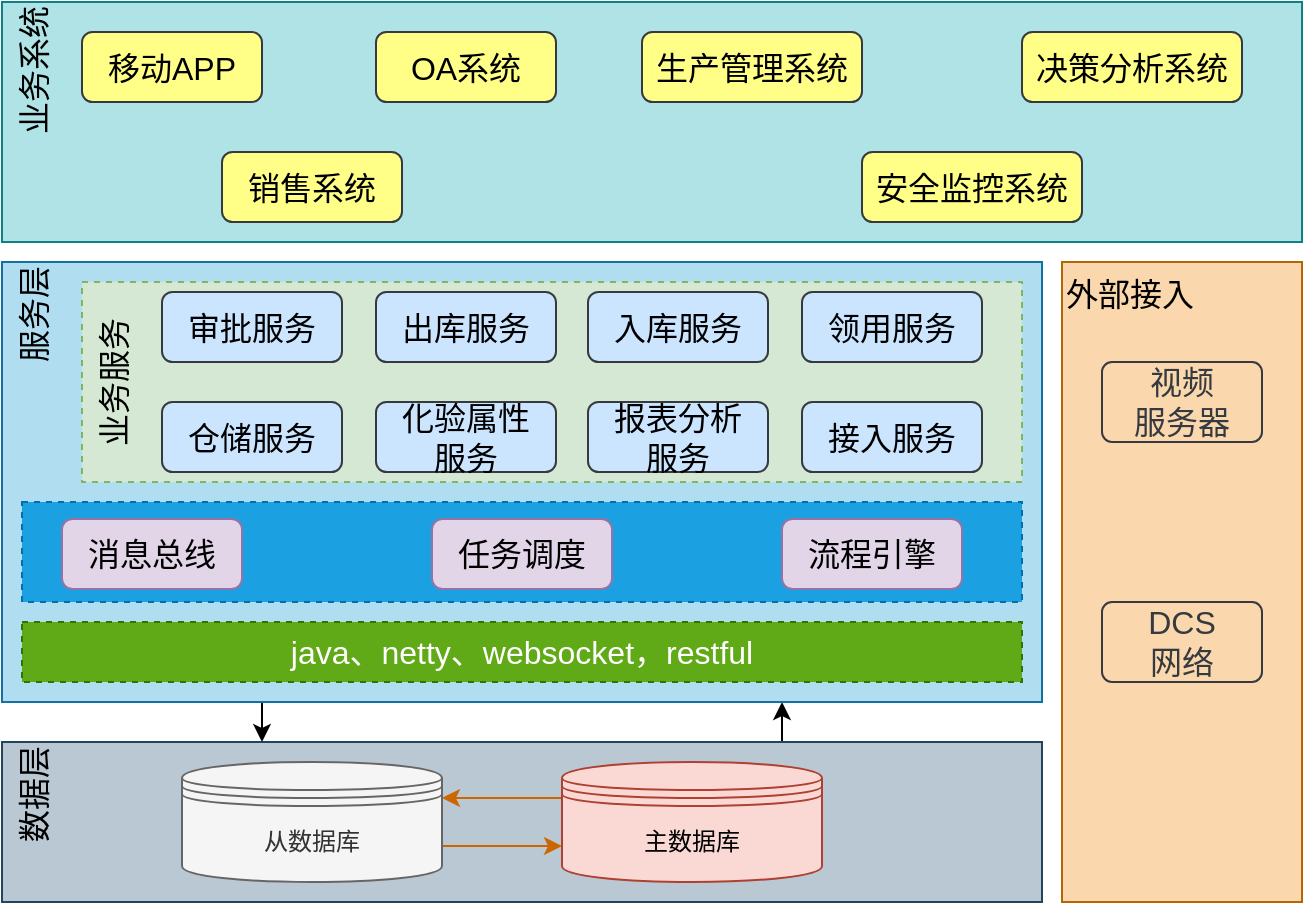 <mxfile version="14.0.4" type="github">
  <diagram id="exG9gQIjR2Y7QJdHkbR8" name="软件架构图">
    <mxGraphModel dx="1038" dy="631" grid="0" gridSize="10" guides="1" tooltips="1" connect="1" arrows="1" fold="1" page="1" pageScale="1" pageWidth="827" pageHeight="1169" math="0" shadow="0">
      <root>
        <mxCell id="0" />
        <mxCell id="1" parent="0" />
        <mxCell id="6MPSQJxafFlT02jxOnF5-15" style="edgeStyle=orthogonalEdgeStyle;rounded=0;orthogonalLoop=1;jettySize=auto;html=1;exitX=0.75;exitY=0;exitDx=0;exitDy=0;entryX=0.75;entryY=1;entryDx=0;entryDy=0;fontSize=16;" parent="1" source="6MPSQJxafFlT02jxOnF5-7" target="6MPSQJxafFlT02jxOnF5-10" edge="1">
          <mxGeometry relative="1" as="geometry" />
        </mxCell>
        <mxCell id="6MPSQJxafFlT02jxOnF5-7" value="数据层" style="rounded=0;whiteSpace=wrap;html=1;align=right;horizontal=0;verticalAlign=top;fontSize=16;fillColor=#bac8d3;strokeColor=#23445d;" parent="1" vertex="1">
          <mxGeometry x="80" y="600" width="520" height="80" as="geometry" />
        </mxCell>
        <mxCell id="6MPSQJxafFlT02jxOnF5-11" style="edgeStyle=orthogonalEdgeStyle;rounded=0;orthogonalLoop=1;jettySize=auto;html=1;exitX=0;exitY=0.3;exitDx=0;exitDy=0;entryX=1;entryY=0.3;entryDx=0;entryDy=0;fontSize=16;strokeColor=#CC6600;" parent="1" source="6MPSQJxafFlT02jxOnF5-3" target="6MPSQJxafFlT02jxOnF5-4" edge="1">
          <mxGeometry relative="1" as="geometry" />
        </mxCell>
        <mxCell id="6MPSQJxafFlT02jxOnF5-3" value="主数据库" style="shape=datastore;whiteSpace=wrap;html=1;fillColor=#fad9d5;strokeColor=#ae4132;" parent="1" vertex="1">
          <mxGeometry x="360" y="610" width="130" height="60" as="geometry" />
        </mxCell>
        <mxCell id="6MPSQJxafFlT02jxOnF5-12" style="edgeStyle=orthogonalEdgeStyle;rounded=0;orthogonalLoop=1;jettySize=auto;html=1;exitX=1;exitY=0.7;exitDx=0;exitDy=0;entryX=0;entryY=0.7;entryDx=0;entryDy=0;fontSize=16;strokeColor=#CC6600;" parent="1" source="6MPSQJxafFlT02jxOnF5-4" target="6MPSQJxafFlT02jxOnF5-3" edge="1">
          <mxGeometry relative="1" as="geometry" />
        </mxCell>
        <mxCell id="6MPSQJxafFlT02jxOnF5-4" value="从数据库" style="shape=datastore;whiteSpace=wrap;html=1;fillColor=#f5f5f5;strokeColor=#666666;fontColor=#333333;" parent="1" vertex="1">
          <mxGeometry x="170" y="610" width="130" height="60" as="geometry" />
        </mxCell>
        <mxCell id="6MPSQJxafFlT02jxOnF5-8" value="外部接入" style="rounded=0;whiteSpace=wrap;html=1;fontSize=16;align=left;verticalAlign=top;fillColor=#fad7ac;strokeColor=#b46504;" parent="1" vertex="1">
          <mxGeometry x="610" y="360" width="120" height="320" as="geometry" />
        </mxCell>
        <mxCell id="6MPSQJxafFlT02jxOnF5-2" value="视频&lt;br&gt;服务器" style="html=1;shadow=0;dashed=0;shape=mxgraph.bootstrap.rrect;rSize=5;strokeColor=#343A40;strokeWidth=1;fillColor=none;fontColor=#343A40;whiteSpace=wrap;align=center;verticalAlign=middle;spacingLeft=0;fontStyle=0;fontSize=16;spacing=5;" parent="1" vertex="1">
          <mxGeometry x="630" y="410" width="80" height="40" as="geometry" />
        </mxCell>
        <mxCell id="6MPSQJxafFlT02jxOnF5-9" value="DCS&lt;br&gt;网络" style="html=1;shadow=0;dashed=0;shape=mxgraph.bootstrap.rrect;rSize=5;strokeColor=#343A40;strokeWidth=1;fillColor=none;fontColor=#343A40;whiteSpace=wrap;align=center;verticalAlign=middle;spacingLeft=0;fontStyle=0;fontSize=16;spacing=5;horizontal=1;" parent="1" vertex="1">
          <mxGeometry x="630" y="530" width="80" height="40" as="geometry" />
        </mxCell>
        <mxCell id="6MPSQJxafFlT02jxOnF5-14" style="edgeStyle=orthogonalEdgeStyle;rounded=0;orthogonalLoop=1;jettySize=auto;html=1;exitX=0.25;exitY=1;exitDx=0;exitDy=0;entryX=0.25;entryY=0;entryDx=0;entryDy=0;fontSize=16;" parent="1" source="6MPSQJxafFlT02jxOnF5-10" target="6MPSQJxafFlT02jxOnF5-7" edge="1">
          <mxGeometry relative="1" as="geometry" />
        </mxCell>
        <mxCell id="6MPSQJxafFlT02jxOnF5-10" value="服务层" style="rounded=0;whiteSpace=wrap;html=1;align=right;horizontal=0;verticalAlign=top;fontSize=16;fillColor=#b1ddf0;strokeColor=#10739e;" parent="1" vertex="1">
          <mxGeometry x="80" y="360" width="520" height="220" as="geometry" />
        </mxCell>
        <mxCell id="6MPSQJxafFlT02jxOnF5-17" value="java、netty、websocket，restful" style="rounded=0;whiteSpace=wrap;html=1;fontSize=16;align=center;fillColor=#60a917;strokeColor=#2D7600;fontColor=#ffffff;dashed=1;" parent="1" vertex="1">
          <mxGeometry x="90" y="540" width="500" height="30" as="geometry" />
        </mxCell>
        <mxCell id="6MPSQJxafFlT02jxOnF5-18" value="" style="rounded=0;whiteSpace=wrap;html=1;fontSize=16;align=center;fillColor=#1ba1e2;strokeColor=#006EAF;dashed=1;fontColor=#ffffff;" parent="1" vertex="1">
          <mxGeometry x="90" y="480" width="500" height="50" as="geometry" />
        </mxCell>
        <mxCell id="6MPSQJxafFlT02jxOnF5-19" value="消息总线" style="rounded=1;whiteSpace=wrap;html=1;fontSize=16;align=center;fillColor=#e1d5e7;strokeColor=#9673a6;" parent="1" vertex="1">
          <mxGeometry x="110" y="488.5" width="90" height="35" as="geometry" />
        </mxCell>
        <mxCell id="6MPSQJxafFlT02jxOnF5-20" value="任务调度" style="rounded=1;whiteSpace=wrap;html=1;fontSize=16;align=center;fillColor=#e1d5e7;strokeColor=#9673a6;" parent="1" vertex="1">
          <mxGeometry x="295" y="488.5" width="90" height="35" as="geometry" />
        </mxCell>
        <mxCell id="6MPSQJxafFlT02jxOnF5-21" value="流程引擎" style="rounded=1;whiteSpace=wrap;html=1;fontSize=16;align=center;fillColor=#e1d5e7;strokeColor=#9673a6;" parent="1" vertex="1">
          <mxGeometry x="470" y="488.5" width="90" height="35" as="geometry" />
        </mxCell>
        <mxCell id="6MPSQJxafFlT02jxOnF5-22" value="业务服务" style="rounded=0;whiteSpace=wrap;html=1;fontSize=16;align=center;fillColor=#d5e8d4;strokeColor=#82b366;dashed=1;verticalAlign=top;horizontal=0;" parent="1" vertex="1">
          <mxGeometry x="120" y="370" width="470" height="100" as="geometry" />
        </mxCell>
        <mxCell id="6MPSQJxafFlT02jxOnF5-23" value="业务系统" style="rounded=0;whiteSpace=wrap;html=1;align=right;horizontal=0;verticalAlign=top;fontSize=16;fillColor=#b0e3e6;strokeColor=#0e8088;" parent="1" vertex="1">
          <mxGeometry x="80" y="230" width="650" height="120" as="geometry" />
        </mxCell>
        <mxCell id="6MPSQJxafFlT02jxOnF5-24" value="审批服务" style="rounded=1;whiteSpace=wrap;html=1;fontSize=16;align=center;fillColor=#cce5ff;strokeColor=#36393d;" parent="1" vertex="1">
          <mxGeometry x="160" y="375" width="90" height="35" as="geometry" />
        </mxCell>
        <mxCell id="6MPSQJxafFlT02jxOnF5-25" value="仓储服务" style="rounded=1;whiteSpace=wrap;html=1;fontSize=16;align=center;fillColor=#cce5ff;strokeColor=#36393d;" parent="1" vertex="1">
          <mxGeometry x="160" y="430" width="90" height="35" as="geometry" />
        </mxCell>
        <mxCell id="6MPSQJxafFlT02jxOnF5-26" value="出库服务" style="rounded=1;whiteSpace=wrap;html=1;fontSize=16;align=center;fillColor=#cce5ff;strokeColor=#36393d;" parent="1" vertex="1">
          <mxGeometry x="267" y="375" width="90" height="35" as="geometry" />
        </mxCell>
        <mxCell id="6MPSQJxafFlT02jxOnF5-27" value="入库服务" style="rounded=1;whiteSpace=wrap;html=1;fontSize=16;align=center;fillColor=#cce5ff;strokeColor=#36393d;" parent="1" vertex="1">
          <mxGeometry x="373" y="375" width="90" height="35" as="geometry" />
        </mxCell>
        <mxCell id="6MPSQJxafFlT02jxOnF5-28" value="领用服务" style="rounded=1;whiteSpace=wrap;html=1;fontSize=16;align=center;fillColor=#cce5ff;strokeColor=#36393d;" parent="1" vertex="1">
          <mxGeometry x="480" y="375" width="90" height="35" as="geometry" />
        </mxCell>
        <mxCell id="6MPSQJxafFlT02jxOnF5-29" value="化验属性&lt;br&gt;服务" style="rounded=1;whiteSpace=wrap;html=1;fontSize=16;align=center;fillColor=#cce5ff;strokeColor=#36393d;" parent="1" vertex="1">
          <mxGeometry x="267" y="430" width="90" height="35" as="geometry" />
        </mxCell>
        <mxCell id="6MPSQJxafFlT02jxOnF5-30" value="接入服务" style="rounded=1;whiteSpace=wrap;html=1;fontSize=16;align=center;fillColor=#cce5ff;strokeColor=#36393d;" parent="1" vertex="1">
          <mxGeometry x="480" y="430" width="90" height="35" as="geometry" />
        </mxCell>
        <mxCell id="6MPSQJxafFlT02jxOnF5-31" value="报表分析&lt;br&gt;服务" style="rounded=1;whiteSpace=wrap;html=1;fontSize=16;align=center;fillColor=#cce5ff;strokeColor=#36393d;" parent="1" vertex="1">
          <mxGeometry x="373" y="430" width="90" height="35" as="geometry" />
        </mxCell>
        <mxCell id="6MPSQJxafFlT02jxOnF5-34" value="移动APP" style="rounded=1;whiteSpace=wrap;html=1;fontSize=16;align=center;fillColor=#ffff88;strokeColor=#36393d;" parent="1" vertex="1">
          <mxGeometry x="120" y="245" width="90" height="35" as="geometry" />
        </mxCell>
        <mxCell id="6MPSQJxafFlT02jxOnF5-35" value="OA系统" style="rounded=1;whiteSpace=wrap;html=1;fontSize=16;align=center;fillColor=#ffff88;strokeColor=#36393d;" parent="1" vertex="1">
          <mxGeometry x="267" y="245" width="90" height="35" as="geometry" />
        </mxCell>
        <mxCell id="6MPSQJxafFlT02jxOnF5-36" value="生产管理系统" style="rounded=1;whiteSpace=wrap;html=1;fontSize=16;align=center;fillColor=#ffff88;strokeColor=#36393d;" parent="1" vertex="1">
          <mxGeometry x="400" y="245" width="110" height="35" as="geometry" />
        </mxCell>
        <mxCell id="6MPSQJxafFlT02jxOnF5-37" value="销售系统" style="rounded=1;whiteSpace=wrap;html=1;fontSize=16;align=center;fillColor=#ffff88;strokeColor=#36393d;" parent="1" vertex="1">
          <mxGeometry x="190" y="305" width="90" height="35" as="geometry" />
        </mxCell>
        <mxCell id="6MPSQJxafFlT02jxOnF5-38" value="决策分析系统" style="rounded=1;whiteSpace=wrap;html=1;fontSize=16;align=center;fillColor=#ffff88;strokeColor=#36393d;" parent="1" vertex="1">
          <mxGeometry x="590" y="245" width="110" height="35" as="geometry" />
        </mxCell>
        <mxCell id="6MPSQJxafFlT02jxOnF5-39" value="安全监控系统" style="rounded=1;whiteSpace=wrap;html=1;fontSize=16;align=center;fillColor=#ffff88;strokeColor=#36393d;" parent="1" vertex="1">
          <mxGeometry x="510" y="305" width="110" height="35" as="geometry" />
        </mxCell>
      </root>
    </mxGraphModel>
  </diagram>
</mxfile>
